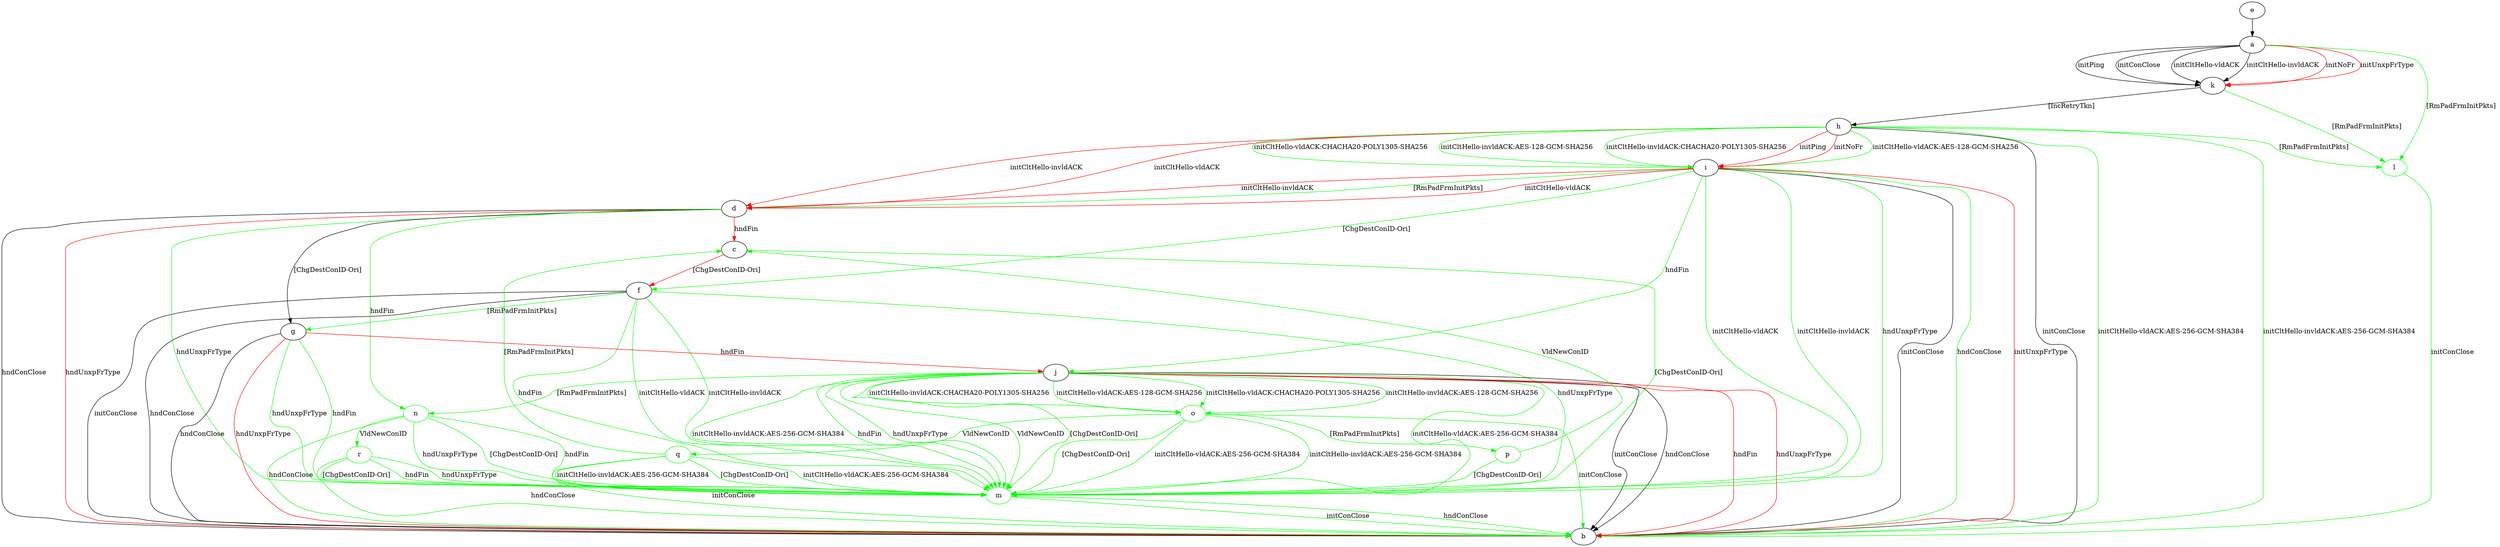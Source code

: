 digraph "" {
	a -> k	[key=0,
		label="initPing "];
	a -> k	[key=1,
		label="initConClose "];
	a -> k	[key=2,
		label="initCltHello-vldACK "];
	a -> k	[key=3,
		label="initCltHello-invldACK "];
	a -> k	[key=4,
		color=red,
		label="initNoFr "];
	a -> k	[key=5,
		color=red,
		label="initUnxpFrType "];
	l	[color=green];
	a -> l	[key=0,
		color=green,
		label="[RmPadFrmInitPkts] "];
	c -> f	[key=0,
		color=red,
		label="[ChgDestConID-Ori] "];
	m	[color=green];
	c -> m	[key=0,
		color=green,
		label="[ChgDestConID-Ori] "];
	d -> b	[key=0,
		label="hndConClose "];
	d -> b	[key=1,
		color=red,
		label="hndUnxpFrType "];
	d -> c	[key=0,
		color=red,
		label="hndFin "];
	d -> g	[key=0,
		label="[ChgDestConID-Ori] "];
	d -> m	[key=0,
		color=green,
		label="hndUnxpFrType "];
	n	[color=green];
	d -> n	[key=0,
		color=green,
		label="hndFin "];
	e -> a	[key=0];
	f -> b	[key=0,
		label="initConClose "];
	f -> b	[key=1,
		label="hndConClose "];
	f -> g	[key=0,
		color=green,
		label="[RmPadFrmInitPkts] "];
	f -> m	[key=0,
		color=green,
		label="initCltHello-vldACK "];
	f -> m	[key=1,
		color=green,
		label="initCltHello-invldACK "];
	f -> m	[key=2,
		color=green,
		label="hndFin "];
	f -> m	[key=3,
		color=green,
		label="hndUnxpFrType "];
	g -> b	[key=0,
		label="hndConClose "];
	g -> b	[key=1,
		color=red,
		label="hndUnxpFrType "];
	g -> j	[key=0,
		color=red,
		label="hndFin "];
	g -> m	[key=0,
		color=green,
		label="hndFin "];
	g -> m	[key=1,
		color=green,
		label="hndUnxpFrType "];
	h -> b	[key=0,
		label="initConClose "];
	h -> b	[key=1,
		color=green,
		label="initCltHello-vldACK:AES-256-GCM-SHA384 "];
	h -> b	[key=2,
		color=green,
		label="initCltHello-invldACK:AES-256-GCM-SHA384 "];
	h -> d	[key=0,
		color=red,
		label="initCltHello-vldACK "];
	h -> d	[key=1,
		color=red,
		label="initCltHello-invldACK "];
	h -> i	[key=0,
		color=green,
		label="initCltHello-vldACK:AES-128-GCM-SHA256 "];
	h -> i	[key=1,
		color=green,
		label="initCltHello-vldACK:CHACHA20-POLY1305-SHA256 "];
	h -> i	[key=2,
		color=green,
		label="initCltHello-invldACK:AES-128-GCM-SHA256 "];
	h -> i	[key=3,
		color=green,
		label="initCltHello-invldACK:CHACHA20-POLY1305-SHA256 "];
	h -> i	[key=4,
		color=red,
		label="initPing "];
	h -> i	[key=5,
		color=red,
		label="initNoFr "];
	h -> l	[key=0,
		color=green,
		label="[RmPadFrmInitPkts] "];
	i -> b	[key=0,
		label="initConClose "];
	i -> b	[key=1,
		color=green,
		label="hndConClose "];
	i -> b	[key=2,
		color=red,
		label="initUnxpFrType "];
	i -> d	[key=0,
		color=green,
		label="[RmPadFrmInitPkts] "];
	i -> d	[key=1,
		color=red,
		label="initCltHello-vldACK "];
	i -> d	[key=2,
		color=red,
		label="initCltHello-invldACK "];
	i -> f	[key=0,
		color=green,
		label="[ChgDestConID-Ori] "];
	i -> j	[key=0,
		color=green,
		label="hndFin "];
	i -> m	[key=0,
		color=green,
		label="initCltHello-vldACK "];
	i -> m	[key=1,
		color=green,
		label="initCltHello-invldACK "];
	i -> m	[key=2,
		color=green,
		label="hndUnxpFrType "];
	j -> b	[key=0,
		label="initConClose "];
	j -> b	[key=1,
		label="hndConClose "];
	j -> b	[key=2,
		color=red,
		label="hndFin "];
	j -> b	[key=3,
		color=red,
		label="hndUnxpFrType "];
	j -> m	[key=0,
		color=green,
		label="initCltHello-vldACK:AES-256-GCM-SHA384 "];
	j -> m	[key=1,
		color=green,
		label="initCltHello-invldACK:AES-256-GCM-SHA384 "];
	j -> m	[key=2,
		color=green,
		label="hndFin "];
	j -> m	[key=3,
		color=green,
		label="hndUnxpFrType "];
	j -> m	[key=4,
		color=green,
		label="VldNewConID "];
	j -> m	[key=5,
		color=green,
		label="[ChgDestConID-Ori] "];
	j -> n	[key=0,
		color=green,
		label="[RmPadFrmInitPkts] "];
	o	[color=green];
	j -> o	[key=0,
		color=green,
		label="initCltHello-vldACK:AES-128-GCM-SHA256 "];
	j -> o	[key=1,
		color=green,
		label="initCltHello-vldACK:CHACHA20-POLY1305-SHA256 "];
	j -> o	[key=2,
		color=green,
		label="initCltHello-invldACK:AES-128-GCM-SHA256 "];
	j -> o	[key=3,
		color=green,
		label="initCltHello-invldACK:CHACHA20-POLY1305-SHA256 "];
	k -> h	[key=0,
		label="[IncRetryTkn] "];
	k -> l	[key=0,
		color=green,
		label="[RmPadFrmInitPkts] "];
	l -> b	[key=0,
		color=green,
		label="initConClose "];
	m -> b	[key=0,
		color=green,
		label="initConClose "];
	m -> b	[key=1,
		color=green,
		label="hndConClose "];
	n -> b	[key=0,
		color=green,
		label="hndConClose "];
	n -> m	[key=0,
		color=green,
		label="hndFin "];
	n -> m	[key=1,
		color=green,
		label="hndUnxpFrType "];
	n -> m	[key=2,
		color=green,
		label="[ChgDestConID-Ori] "];
	r	[color=green];
	n -> r	[key=0,
		color=green,
		label="VldNewConID "];
	o -> b	[key=0,
		color=green,
		label="initConClose "];
	o -> m	[key=0,
		color=green,
		label="initCltHello-vldACK:AES-256-GCM-SHA384 "];
	o -> m	[key=1,
		color=green,
		label="initCltHello-invldACK:AES-256-GCM-SHA384 "];
	o -> m	[key=2,
		color=green,
		label="[ChgDestConID-Ori] "];
	p	[color=green];
	o -> p	[key=0,
		color=green,
		label="[RmPadFrmInitPkts] "];
	q	[color=green];
	o -> q	[key=0,
		color=green,
		label="VldNewConID "];
	p -> c	[key=0,
		color=green,
		label="VldNewConID "];
	p -> m	[key=0,
		color=green,
		label="[ChgDestConID-Ori] "];
	q -> b	[key=0,
		color=green,
		label="initConClose "];
	q -> c	[key=0,
		color=green,
		label="[RmPadFrmInitPkts] "];
	q -> m	[key=0,
		color=green,
		label="initCltHello-vldACK:AES-256-GCM-SHA384 "];
	q -> m	[key=1,
		color=green,
		label="initCltHello-invldACK:AES-256-GCM-SHA384 "];
	q -> m	[key=2,
		color=green,
		label="[ChgDestConID-Ori] "];
	r -> b	[key=0,
		color=green,
		label="hndConClose "];
	r -> m	[key=0,
		color=green,
		label="hndFin "];
	r -> m	[key=1,
		color=green,
		label="hndUnxpFrType "];
	r -> m	[key=2,
		color=green,
		label="[ChgDestConID-Ori] "];
}
